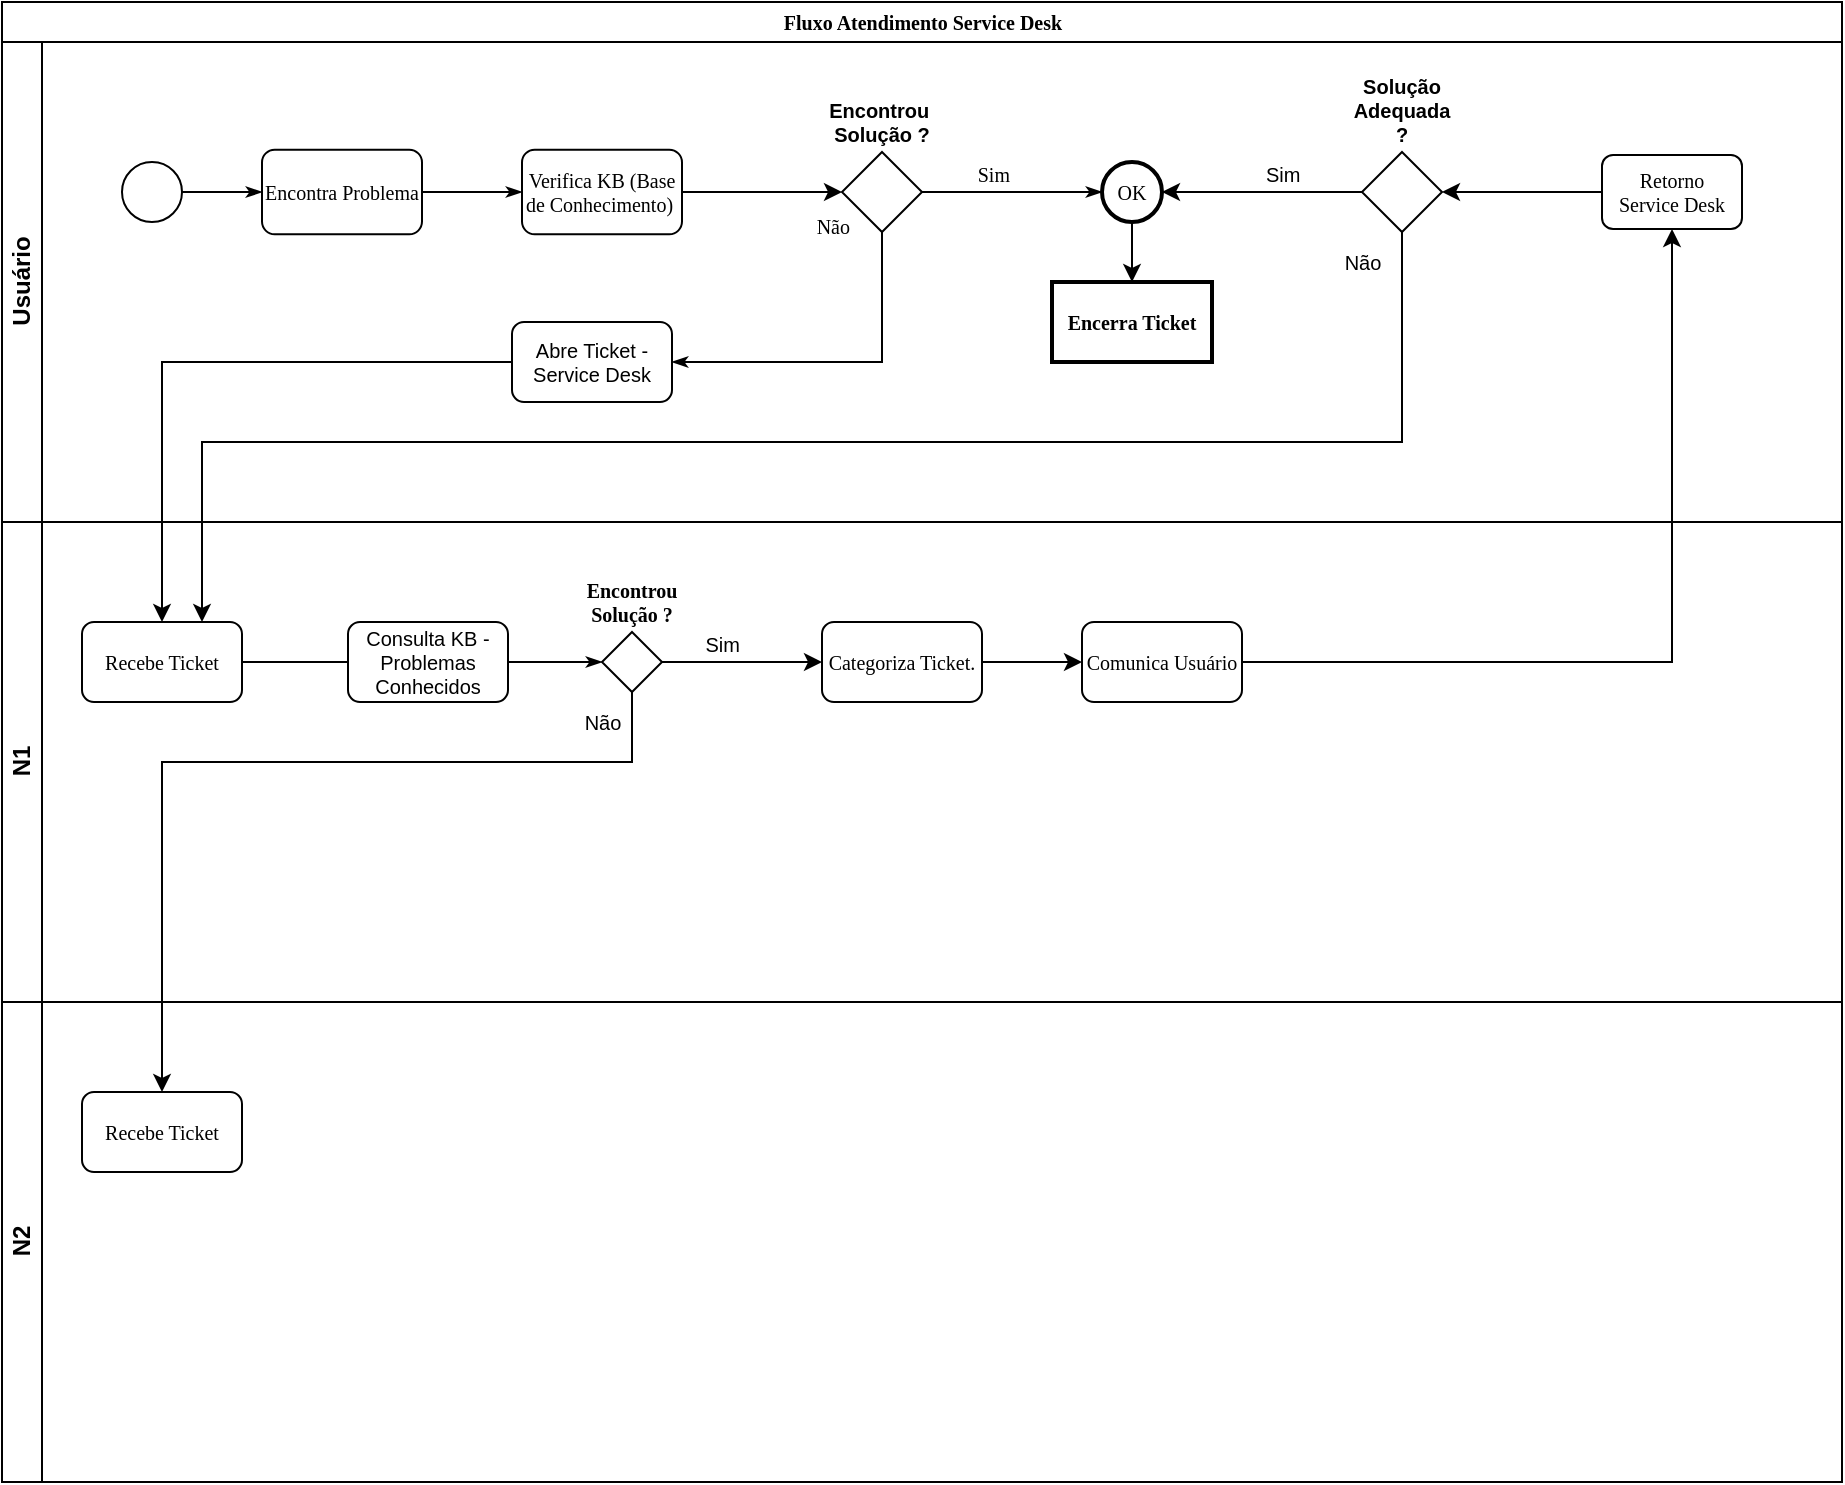 <mxfile>
    <diagram name="Page-1" id="c7488fd3-1785-93aa-aadb-54a6760d102a">
        <mxGraphModel dx="963" dy="542" grid="1" gridSize="10" guides="1" tooltips="1" connect="1" arrows="1" fold="1" page="1" pageScale="1" pageWidth="1100" pageHeight="850" background="none" math="0" shadow="0">
            <root>
                <mxCell id="0"/>
                <mxCell id="1" parent="0"/>
                <mxCell id="2b4e8129b02d487f-1" value="Fluxo Atendimento Service Desk" style="swimlane;html=1;childLayout=stackLayout;horizontal=1;startSize=20;horizontalStack=0;rounded=0;shadow=0;labelBackgroundColor=none;strokeWidth=1;fontFamily=Verdana;fontSize=10;align=center;" parent="1" vertex="1">
                    <mxGeometry x="90" y="80" width="920" height="740" as="geometry"/>
                </mxCell>
                <mxCell id="2b4e8129b02d487f-2" value="Usuário" style="swimlane;html=1;startSize=20;horizontal=0;" parent="2b4e8129b02d487f-1" vertex="1">
                    <mxGeometry y="20" width="920" height="240" as="geometry">
                        <mxRectangle y="20" width="680" height="20" as="alternateBounds"/>
                    </mxGeometry>
                </mxCell>
                <mxCell id="2b4e8129b02d487f-18" style="edgeStyle=orthogonalEdgeStyle;rounded=0;html=1;labelBackgroundColor=none;startArrow=none;startFill=0;startSize=5;endArrow=classicThin;endFill=1;endSize=5;jettySize=auto;orthogonalLoop=1;strokeWidth=1;fontFamily=Verdana;fontSize=10;" parent="2b4e8129b02d487f-2" source="2b4e8129b02d487f-5" target="2b4e8129b02d487f-6" edge="1">
                    <mxGeometry relative="1" as="geometry"/>
                </mxCell>
                <mxCell id="2b4e8129b02d487f-5" value="" style="ellipse;whiteSpace=wrap;html=1;rounded=0;shadow=0;labelBackgroundColor=none;strokeWidth=1;fontFamily=Verdana;fontSize=10;align=center;" parent="2b4e8129b02d487f-2" vertex="1">
                    <mxGeometry x="60" y="60" width="30" height="30" as="geometry"/>
                </mxCell>
                <mxCell id="2b4e8129b02d487f-6" value="Encontra Problema" style="rounded=1;whiteSpace=wrap;html=1;shadow=0;labelBackgroundColor=none;strokeWidth=1;fontFamily=Verdana;fontSize=10;align=center;aspect=fixed;" parent="2b4e8129b02d487f-2" vertex="1">
                    <mxGeometry x="130" y="53.85" width="80" height="42.3" as="geometry"/>
                </mxCell>
                <mxCell id="2b4e8129b02d487f-20" value="Sim" style="edgeStyle=orthogonalEdgeStyle;rounded=0;html=1;labelBackgroundColor=default;startArrow=none;startFill=0;startSize=5;endArrow=classicThin;endFill=1;endSize=5;jettySize=auto;orthogonalLoop=1;strokeWidth=1;fontFamily=Verdana;fontSize=10;spacingTop=0;spacingBottom=0;labelBorderColor=none;labelPosition=left;verticalLabelPosition=top;align=right;verticalAlign=bottom;" parent="2b4e8129b02d487f-2" source="xkUjx0h_O5jFEAEdqRdE-6" target="2b4e8129b02d487f-8" edge="1">
                    <mxGeometry relative="1" as="geometry"/>
                </mxCell>
                <mxCell id="xkUjx0h_O5jFEAEdqRdE-9" style="edgeStyle=orthogonalEdgeStyle;rounded=0;orthogonalLoop=1;jettySize=auto;html=1;entryX=0;entryY=0.5;entryDx=0;entryDy=0;labelBorderColor=none;fontSize=10;" parent="2b4e8129b02d487f-2" source="2b4e8129b02d487f-7" target="xkUjx0h_O5jFEAEdqRdE-6" edge="1">
                    <mxGeometry relative="1" as="geometry"/>
                </mxCell>
                <mxCell id="2b4e8129b02d487f-7" value="Verifica KB (Base de Conhecimento)&amp;nbsp;" style="rounded=1;whiteSpace=wrap;html=1;shadow=0;labelBackgroundColor=none;strokeWidth=1;fontFamily=Verdana;fontSize=10;align=center;aspect=fixed;" parent="2b4e8129b02d487f-2" vertex="1">
                    <mxGeometry x="260" y="53.85" width="80" height="42.3" as="geometry"/>
                </mxCell>
                <mxCell id="2b4e8129b02d487f-8" value="OK" style="ellipse;whiteSpace=wrap;html=1;rounded=0;shadow=0;labelBackgroundColor=none;strokeWidth=2;fontFamily=Verdana;fontSize=10;align=center;" parent="2b4e8129b02d487f-2" vertex="1">
                    <mxGeometry x="550" y="60" width="30" height="30" as="geometry"/>
                </mxCell>
                <mxCell id="2b4e8129b02d487f-24" style="edgeStyle=orthogonalEdgeStyle;rounded=0;html=1;labelBackgroundColor=none;startArrow=none;startFill=0;startSize=5;endArrow=classicThin;endFill=1;endSize=5;jettySize=auto;orthogonalLoop=1;strokeWidth=1;fontFamily=Verdana;fontSize=10;entryX=0;entryY=0.5;entryDx=0;entryDy=0;" parent="2b4e8129b02d487f-2" source="2b4e8129b02d487f-6" target="2b4e8129b02d487f-7" edge="1">
                    <mxGeometry relative="1" as="geometry"/>
                </mxCell>
                <mxCell id="xkUjx0h_O5jFEAEdqRdE-29" style="edgeStyle=orthogonalEdgeStyle;rounded=0;orthogonalLoop=1;jettySize=auto;html=1;labelBorderColor=none;fontSize=10;" parent="2b4e8129b02d487f-2" source="xkUjx0h_O5jFEAEdqRdE-4" target="xkUjx0h_O5jFEAEdqRdE-28" edge="1">
                    <mxGeometry relative="1" as="geometry"/>
                </mxCell>
                <mxCell id="xkUjx0h_O5jFEAEdqRdE-4" value="&lt;font style=&quot;font-size: 10px;&quot;&gt;Retorno &lt;br style=&quot;font-size: 10px;&quot;&gt;Service Desk&lt;/font&gt;" style="rounded=1;whiteSpace=wrap;html=1;shadow=0;labelBackgroundColor=none;strokeWidth=1;fontFamily=Verdana;fontSize=10;align=center;" parent="2b4e8129b02d487f-2" vertex="1">
                    <mxGeometry x="800" y="56.5" width="70" height="37" as="geometry"/>
                </mxCell>
                <mxCell id="xkUjx0h_O5jFEAEdqRdE-6" value="Encontrou&amp;nbsp; Solução ?" style="rhombus;whiteSpace=wrap;html=1;fontSize=10;aspect=fixed;labelPosition=center;verticalLabelPosition=top;align=center;verticalAlign=bottom;fontStyle=1" parent="2b4e8129b02d487f-2" vertex="1">
                    <mxGeometry x="420" y="55" width="40" height="40" as="geometry"/>
                </mxCell>
                <mxCell id="xkUjx0h_O5jFEAEdqRdE-23" value="Abre Ticket - Service Desk" style="rounded=1;whiteSpace=wrap;html=1;fontSize=10;" parent="2b4e8129b02d487f-2" vertex="1">
                    <mxGeometry x="255" y="140" width="80" height="40" as="geometry"/>
                </mxCell>
                <mxCell id="2b4e8129b02d487f-25" value="&lt;span style=&quot;background-color: rgb(255, 255, 255); font-size: 10px;&quot;&gt;Não&lt;/span&gt;" style="edgeStyle=orthogonalEdgeStyle;rounded=0;html=1;labelBackgroundColor=none;startArrow=none;startFill=0;startSize=5;endArrow=classicThin;endFill=1;endSize=5;jettySize=auto;orthogonalLoop=1;strokeWidth=1;fontFamily=Verdana;fontSize=10;exitX=0.5;exitY=1;exitDx=0;exitDy=0;labelBorderColor=none;labelPosition=left;verticalLabelPosition=top;align=right;verticalAlign=bottom;entryX=1;entryY=0.5;entryDx=0;entryDy=0;" parent="2b4e8129b02d487f-2" source="xkUjx0h_O5jFEAEdqRdE-6" target="xkUjx0h_O5jFEAEdqRdE-23" edge="1">
                    <mxGeometry x="-0.936" y="-15" relative="1" as="geometry">
                        <mxPoint as="offset"/>
                        <mxPoint x="90" y="170" as="targetPoint"/>
                        <Array as="points">
                            <mxPoint x="440" y="160"/>
                        </Array>
                    </mxGeometry>
                </mxCell>
                <mxCell id="xkUjx0h_O5jFEAEdqRdE-30" value="Sim" style="edgeStyle=orthogonalEdgeStyle;rounded=0;orthogonalLoop=1;jettySize=auto;html=1;entryX=1;entryY=0.5;entryDx=0;entryDy=0;labelBorderColor=none;fontSize=10;labelPosition=right;verticalLabelPosition=top;align=left;verticalAlign=bottom;" parent="2b4e8129b02d487f-2" source="xkUjx0h_O5jFEAEdqRdE-28" target="2b4e8129b02d487f-8" edge="1">
                    <mxGeometry relative="1" as="geometry"/>
                </mxCell>
                <mxCell id="xkUjx0h_O5jFEAEdqRdE-28" value="Solução Adequada ?" style="rhombus;whiteSpace=wrap;html=1;fontSize=10;aspect=fixed;labelPosition=center;verticalLabelPosition=top;align=center;verticalAlign=bottom;fontStyle=1" parent="2b4e8129b02d487f-2" vertex="1">
                    <mxGeometry x="680" y="55" width="40" height="40" as="geometry"/>
                </mxCell>
                <mxCell id="xkUjx0h_O5jFEAEdqRdE-32" value="Encerra Ticket" style="whiteSpace=wrap;html=1;fontSize=10;fontFamily=Verdana;rounded=0;shadow=0;labelBackgroundColor=none;strokeWidth=2;fontStyle=1" parent="2b4e8129b02d487f-2" vertex="1">
                    <mxGeometry x="525" y="120" width="80" height="40" as="geometry"/>
                </mxCell>
                <mxCell id="xkUjx0h_O5jFEAEdqRdE-33" value="" style="edgeStyle=orthogonalEdgeStyle;rounded=0;orthogonalLoop=1;jettySize=auto;html=1;labelBorderColor=none;fontSize=10;" parent="2b4e8129b02d487f-2" source="2b4e8129b02d487f-8" target="xkUjx0h_O5jFEAEdqRdE-32" edge="1">
                    <mxGeometry relative="1" as="geometry"/>
                </mxCell>
                <mxCell id="2b4e8129b02d487f-3" value="N1" style="swimlane;html=1;startSize=20;horizontal=0;spacing=0;labelPosition=center;verticalLabelPosition=middle;align=center;verticalAlign=middle;" parent="2b4e8129b02d487f-1" vertex="1">
                    <mxGeometry y="260" width="920" height="240" as="geometry"/>
                </mxCell>
                <mxCell id="2b4e8129b02d487f-26" style="edgeStyle=orthogonalEdgeStyle;rounded=0;html=1;labelBackgroundColor=none;startArrow=none;startFill=0;startSize=5;endArrow=classicThin;endFill=1;endSize=5;jettySize=auto;orthogonalLoop=1;strokeWidth=1;fontFamily=Verdana;fontSize=10;" parent="2b4e8129b02d487f-3" source="xkUjx0h_O5jFEAEdqRdE-1" target="2b4e8129b02d487f-13" edge="1">
                    <mxGeometry relative="1" as="geometry"/>
                </mxCell>
                <mxCell id="2b4e8129b02d487f-12" value="Recebe Ticket" style="rounded=1;whiteSpace=wrap;html=1;shadow=0;labelBackgroundColor=none;strokeWidth=1;fontFamily=Verdana;fontSize=10;align=center;" parent="2b4e8129b02d487f-3" vertex="1">
                    <mxGeometry x="40" y="50" width="80" height="40" as="geometry"/>
                </mxCell>
                <mxCell id="2b4e8129b02d487f-13" value="Encontrou Solução ?" style="strokeWidth=1;html=1;shape=mxgraph.flowchart.decision;whiteSpace=wrap;rounded=1;shadow=0;labelBackgroundColor=none;fontFamily=Verdana;fontSize=10;align=center;labelPosition=center;verticalLabelPosition=top;verticalAlign=middle;fontStyle=1" parent="2b4e8129b02d487f-3" vertex="1">
                    <mxGeometry x="300" y="55.0" width="30" height="30" as="geometry"/>
                </mxCell>
                <mxCell id="xkUjx0h_O5jFEAEdqRdE-1" value="Consulta KB - Problemas Conhecidos" style="rounded=1;whiteSpace=wrap;html=1;fontSize=10;" parent="2b4e8129b02d487f-3" vertex="1">
                    <mxGeometry x="173" y="50" width="80" height="40" as="geometry"/>
                </mxCell>
                <mxCell id="xkUjx0h_O5jFEAEdqRdE-2" value="" style="edgeStyle=orthogonalEdgeStyle;rounded=0;html=1;labelBackgroundColor=none;startArrow=none;startFill=0;startSize=5;endArrow=none;endFill=1;endSize=5;jettySize=auto;orthogonalLoop=1;strokeWidth=1;fontFamily=Verdana;fontSize=10;" parent="2b4e8129b02d487f-3" source="2b4e8129b02d487f-12" target="xkUjx0h_O5jFEAEdqRdE-1" edge="1">
                    <mxGeometry relative="1" as="geometry">
                        <mxPoint x="308.0" y="308.5" as="sourcePoint"/>
                        <mxPoint x="508" y="308.5" as="targetPoint"/>
                    </mxGeometry>
                </mxCell>
                <mxCell id="xkUjx0h_O5jFEAEdqRdE-15" value="&lt;font style=&quot;font-size: 10px;&quot;&gt;Comunica Usuário&lt;br style=&quot;font-size: 10px;&quot;&gt;&lt;/font&gt;" style="whiteSpace=wrap;html=1;fontSize=10;fontFamily=Verdana;strokeWidth=1;rounded=1;shadow=0;labelBackgroundColor=none;" parent="2b4e8129b02d487f-3" vertex="1">
                    <mxGeometry x="540" y="50" width="80" height="40" as="geometry"/>
                </mxCell>
                <mxCell id="xkUjx0h_O5jFEAEdqRdE-13" value="&lt;font style=&quot;font-size: 10px;&quot;&gt;Categoriza Ticket.&lt;/font&gt;" style="whiteSpace=wrap;html=1;fontSize=10;fontFamily=Verdana;strokeWidth=1;rounded=1;shadow=0;labelBackgroundColor=none;" parent="2b4e8129b02d487f-3" vertex="1">
                    <mxGeometry x="410" y="50" width="80" height="40" as="geometry"/>
                </mxCell>
                <mxCell id="xkUjx0h_O5jFEAEdqRdE-14" value="Sim" style="edgeStyle=orthogonalEdgeStyle;rounded=0;orthogonalLoop=1;jettySize=auto;html=1;labelBorderColor=none;fontSize=10;labelPosition=left;verticalLabelPosition=top;align=right;verticalAlign=bottom;" parent="2b4e8129b02d487f-3" source="2b4e8129b02d487f-13" target="xkUjx0h_O5jFEAEdqRdE-13" edge="1">
                    <mxGeometry relative="1" as="geometry"/>
                </mxCell>
                <mxCell id="xkUjx0h_O5jFEAEdqRdE-16" value="" style="edgeStyle=orthogonalEdgeStyle;rounded=0;orthogonalLoop=1;jettySize=auto;html=1;labelBorderColor=none;fontSize=10;" parent="2b4e8129b02d487f-3" source="xkUjx0h_O5jFEAEdqRdE-13" target="xkUjx0h_O5jFEAEdqRdE-15" edge="1">
                    <mxGeometry relative="1" as="geometry"/>
                </mxCell>
                <mxCell id="2b4e8129b02d487f-4" value="N2" style="swimlane;html=1;startSize=20;horizontal=0;" parent="2b4e8129b02d487f-1" vertex="1">
                    <mxGeometry y="500" width="920" height="240" as="geometry"/>
                </mxCell>
                <mxCell id="xkUjx0h_O5jFEAEdqRdE-34" value="&lt;font style=&quot;font-size: 10px;&quot;&gt;Recebe Ticket&lt;/font&gt;" style="whiteSpace=wrap;html=1;fontSize=10;fontFamily=Verdana;verticalAlign=middle;strokeWidth=1;rounded=1;shadow=0;labelBackgroundColor=none;" parent="2b4e8129b02d487f-4" vertex="1">
                    <mxGeometry x="40" y="45.0" width="80" height="40" as="geometry"/>
                </mxCell>
                <mxCell id="xkUjx0h_O5jFEAEdqRdE-17" style="edgeStyle=orthogonalEdgeStyle;rounded=0;orthogonalLoop=1;jettySize=auto;html=1;entryX=0.5;entryY=1;entryDx=0;entryDy=0;labelBorderColor=none;fontSize=10;" parent="2b4e8129b02d487f-1" source="xkUjx0h_O5jFEAEdqRdE-15" target="xkUjx0h_O5jFEAEdqRdE-4" edge="1">
                    <mxGeometry relative="1" as="geometry"/>
                </mxCell>
                <mxCell id="xkUjx0h_O5jFEAEdqRdE-24" style="edgeStyle=orthogonalEdgeStyle;rounded=0;orthogonalLoop=1;jettySize=auto;html=1;entryX=0.5;entryY=0;entryDx=0;entryDy=0;labelBorderColor=none;fontSize=10;" parent="2b4e8129b02d487f-1" source="xkUjx0h_O5jFEAEdqRdE-23" target="2b4e8129b02d487f-12" edge="1">
                    <mxGeometry relative="1" as="geometry"/>
                </mxCell>
                <mxCell id="xkUjx0h_O5jFEAEdqRdE-31" value="Não" style="edgeStyle=orthogonalEdgeStyle;rounded=0;orthogonalLoop=1;jettySize=auto;html=1;entryX=0.75;entryY=0;entryDx=0;entryDy=0;labelBorderColor=none;fontSize=10;exitX=0.5;exitY=1;exitDx=0;exitDy=0;labelPosition=center;verticalLabelPosition=middle;align=center;verticalAlign=middle;" parent="2b4e8129b02d487f-1" source="xkUjx0h_O5jFEAEdqRdE-28" target="2b4e8129b02d487f-12" edge="1">
                    <mxGeometry x="-0.962" y="-20" relative="1" as="geometry">
                        <Array as="points">
                            <mxPoint x="700" y="220"/>
                            <mxPoint x="100" y="220"/>
                        </Array>
                        <mxPoint as="offset"/>
                    </mxGeometry>
                </mxCell>
                <mxCell id="xkUjx0h_O5jFEAEdqRdE-35" value="Não" style="edgeStyle=orthogonalEdgeStyle;rounded=0;orthogonalLoop=1;jettySize=auto;html=1;labelBorderColor=none;fontSize=10;" parent="2b4e8129b02d487f-1" source="2b4e8129b02d487f-13" target="xkUjx0h_O5jFEAEdqRdE-34" edge="1">
                    <mxGeometry x="-0.931" y="-15" relative="1" as="geometry">
                        <Array as="points">
                            <mxPoint x="315" y="380"/>
                            <mxPoint x="80" y="380"/>
                        </Array>
                        <mxPoint as="offset"/>
                    </mxGeometry>
                </mxCell>
            </root>
        </mxGraphModel>
    </diagram>
</mxfile>
